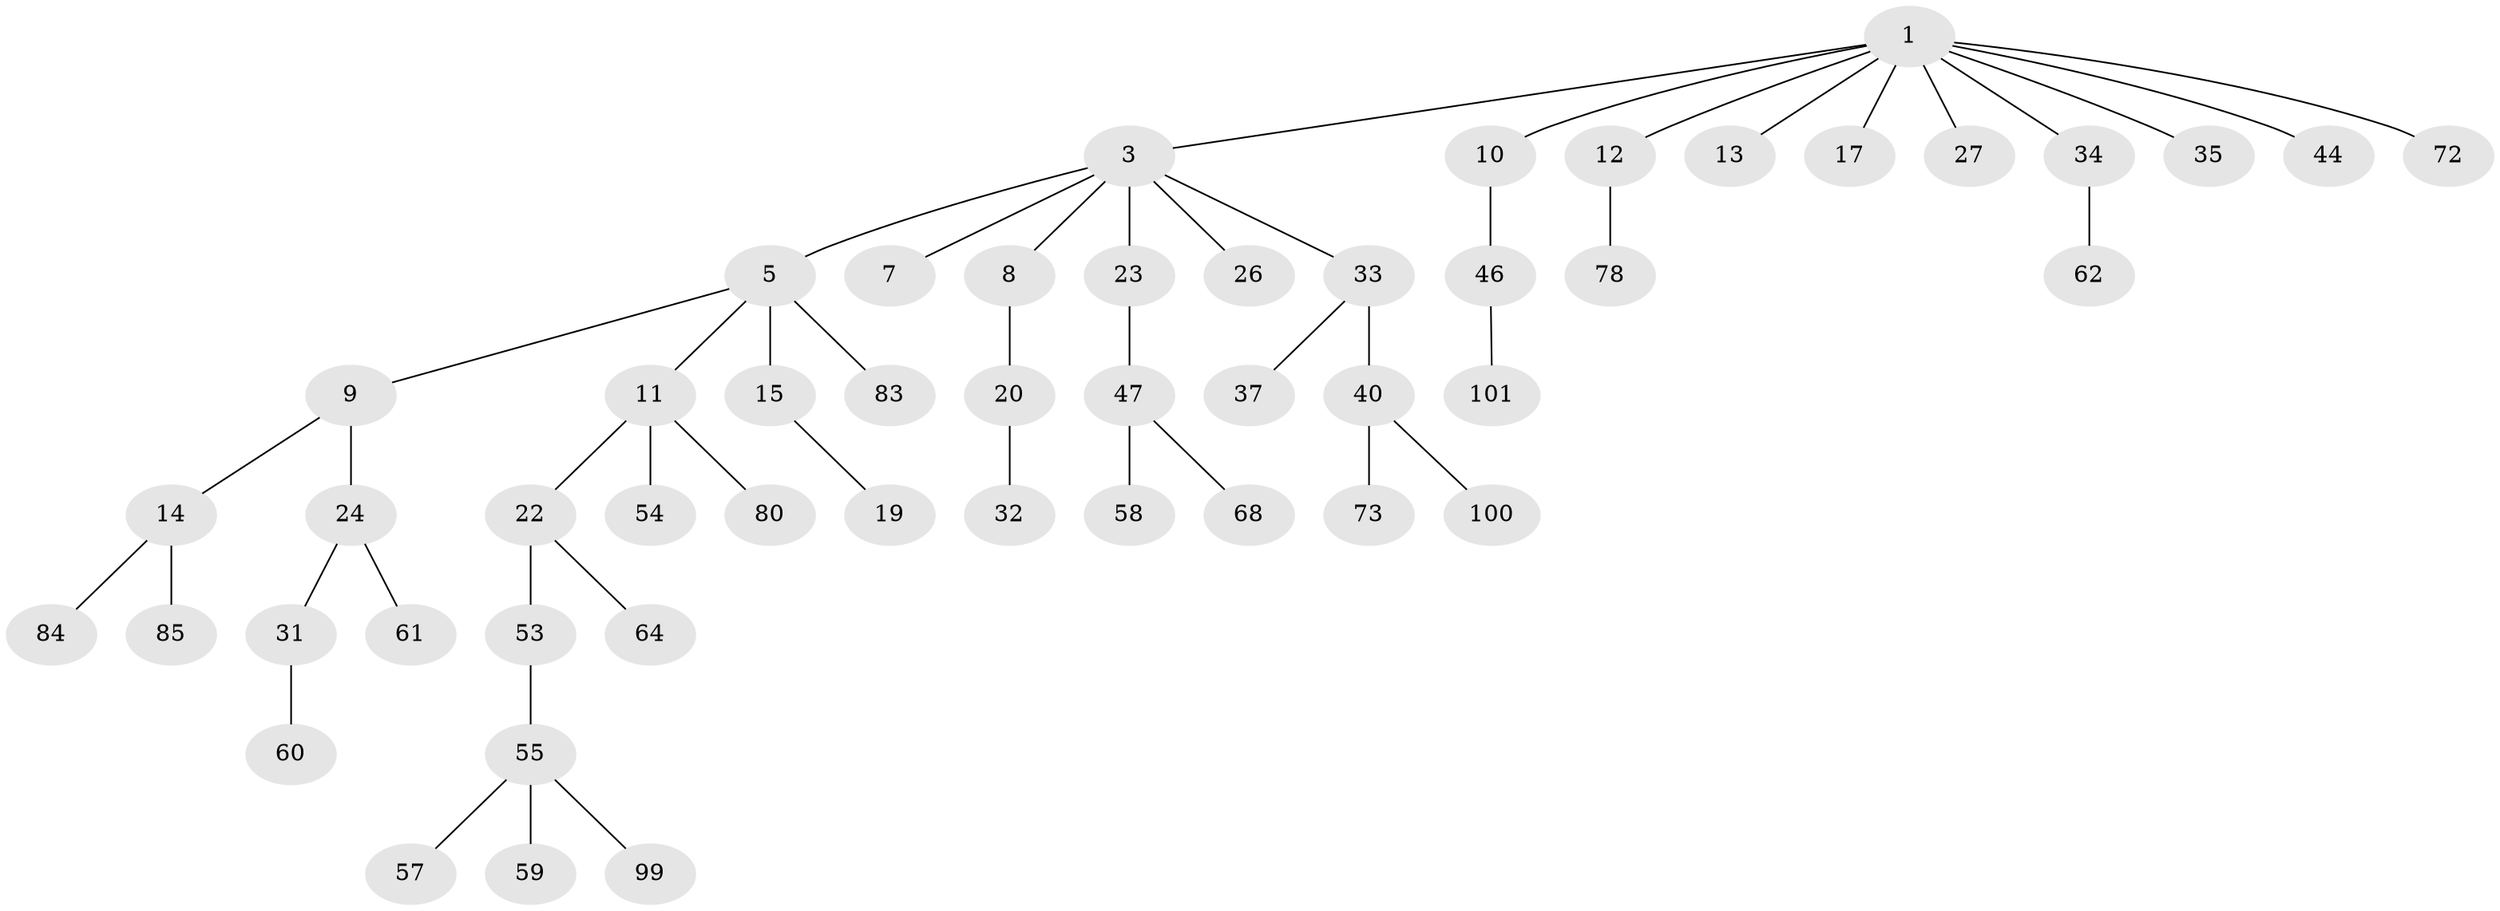 // original degree distribution, {4: 0.05825242718446602, 8: 0.009708737864077669, 2: 0.2912621359223301, 7: 0.009708737864077669, 3: 0.11650485436893204, 5: 0.038834951456310676, 1: 0.47572815533980584}
// Generated by graph-tools (version 1.1) at 2025/15/03/09/25 04:15:37]
// undirected, 51 vertices, 50 edges
graph export_dot {
graph [start="1"]
  node [color=gray90,style=filled];
  1 [super="+2"];
  3 [super="+4"];
  5 [super="+6+67"];
  7 [super="+69"];
  8 [super="+25"];
  9 [super="+70+18"];
  10 [super="+93+28+21"];
  11;
  12 [super="+16"];
  13;
  14;
  15;
  17;
  19;
  20;
  22 [super="+89+76+30"];
  23;
  24 [super="+36"];
  26 [super="+49"];
  27 [super="+29+102"];
  31 [super="+66+79+51"];
  32 [super="+63"];
  33 [super="+52+48"];
  34;
  35 [super="+41"];
  37 [super="+45+42"];
  40;
  44 [super="+71"];
  46;
  47 [super="+56+94"];
  53 [super="+90"];
  54;
  55;
  57;
  58 [super="+86"];
  59;
  60;
  61;
  62;
  64 [super="+65"];
  68 [super="+87"];
  72;
  73;
  78 [super="+97"];
  80;
  83;
  84;
  85;
  99;
  100;
  101;
  1 -- 12;
  1 -- 13;
  1 -- 34;
  1 -- 3;
  1 -- 35;
  1 -- 72;
  1 -- 10;
  1 -- 44;
  1 -- 17;
  1 -- 27;
  3 -- 33;
  3 -- 23;
  3 -- 5;
  3 -- 7;
  3 -- 8;
  3 -- 26;
  5 -- 83;
  5 -- 9;
  5 -- 11;
  5 -- 15;
  8 -- 20;
  9 -- 14;
  9 -- 24;
  10 -- 46;
  11 -- 22;
  11 -- 54;
  11 -- 80;
  12 -- 78;
  14 -- 84;
  14 -- 85;
  15 -- 19;
  20 -- 32;
  22 -- 64;
  22 -- 53;
  23 -- 47;
  24 -- 31;
  24 -- 61;
  31 -- 60;
  33 -- 37;
  33 -- 40;
  34 -- 62;
  40 -- 73;
  40 -- 100;
  46 -- 101;
  47 -- 58;
  47 -- 68;
  53 -- 55;
  55 -- 57;
  55 -- 59;
  55 -- 99;
}
